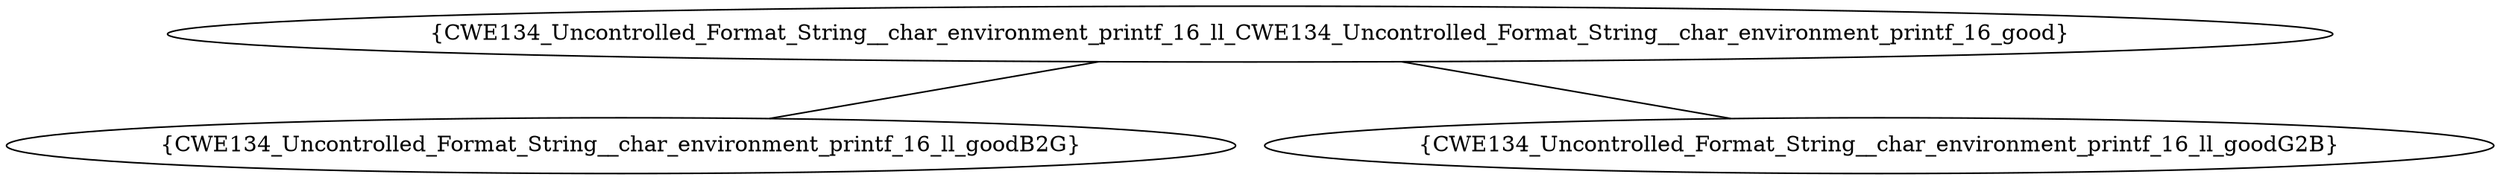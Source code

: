 graph "cg graph" {
CWE134_Uncontrolled_Format_String__char_environment_printf_16_ll_CWE134_Uncontrolled_Format_String__char_environment_printf_16_good [label="{CWE134_Uncontrolled_Format_String__char_environment_printf_16_ll_CWE134_Uncontrolled_Format_String__char_environment_printf_16_good}"];
CWE134_Uncontrolled_Format_String__char_environment_printf_16_ll_goodB2G [label="{CWE134_Uncontrolled_Format_String__char_environment_printf_16_ll_goodB2G}"];
CWE134_Uncontrolled_Format_String__char_environment_printf_16_ll_goodG2B [label="{CWE134_Uncontrolled_Format_String__char_environment_printf_16_ll_goodG2B}"];
CWE134_Uncontrolled_Format_String__char_environment_printf_16_ll_CWE134_Uncontrolled_Format_String__char_environment_printf_16_good -- CWE134_Uncontrolled_Format_String__char_environment_printf_16_ll_goodB2G;
CWE134_Uncontrolled_Format_String__char_environment_printf_16_ll_CWE134_Uncontrolled_Format_String__char_environment_printf_16_good -- CWE134_Uncontrolled_Format_String__char_environment_printf_16_ll_goodG2B;
}
